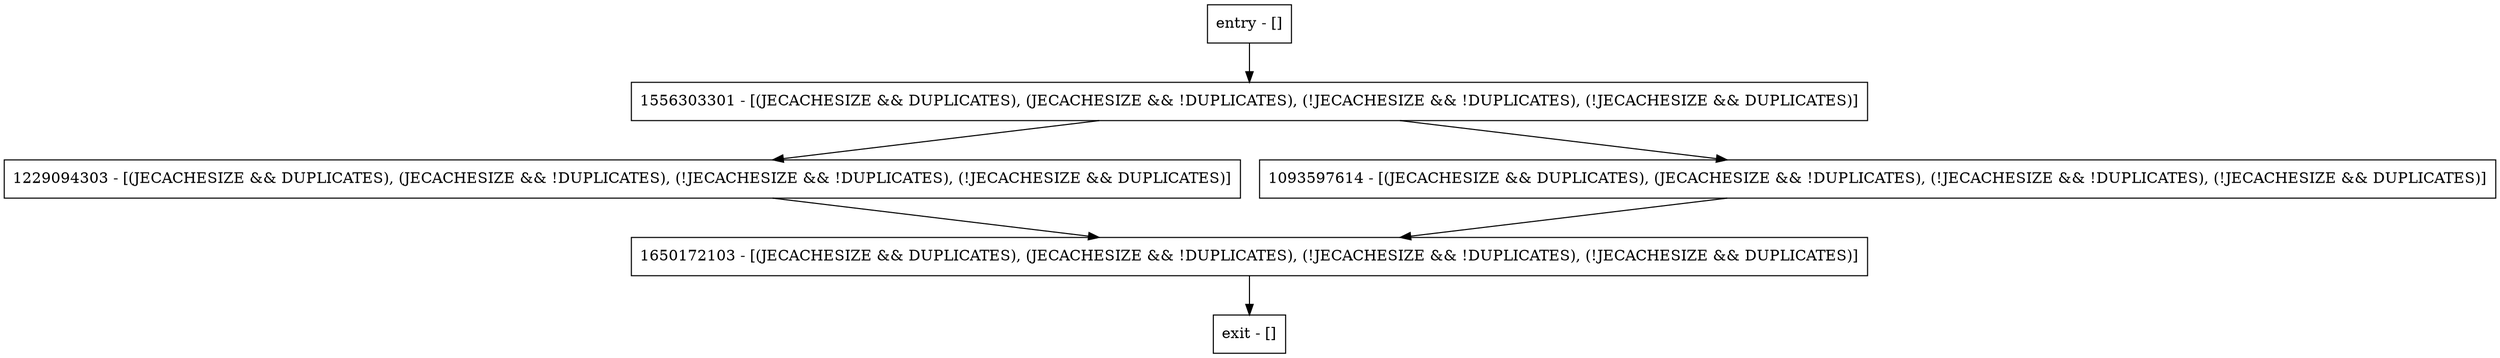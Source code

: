 digraph isTemporary {
node [shape=record];
entry [label="entry - []"];
exit [label="exit - []"];
1556303301 [label="1556303301 - [(JECACHESIZE && DUPLICATES), (JECACHESIZE && !DUPLICATES), (!JECACHESIZE && !DUPLICATES), (!JECACHESIZE && DUPLICATES)]"];
1650172103 [label="1650172103 - [(JECACHESIZE && DUPLICATES), (JECACHESIZE && !DUPLICATES), (!JECACHESIZE && !DUPLICATES), (!JECACHESIZE && DUPLICATES)]"];
1229094303 [label="1229094303 - [(JECACHESIZE && DUPLICATES), (JECACHESIZE && !DUPLICATES), (!JECACHESIZE && !DUPLICATES), (!JECACHESIZE && DUPLICATES)]"];
1093597614 [label="1093597614 - [(JECACHESIZE && DUPLICATES), (JECACHESIZE && !DUPLICATES), (!JECACHESIZE && !DUPLICATES), (!JECACHESIZE && DUPLICATES)]"];
entry;
exit;
entry -> 1556303301;
1556303301 -> 1229094303;
1556303301 -> 1093597614;
1650172103 -> exit;
1229094303 -> 1650172103;
1093597614 -> 1650172103;
}
